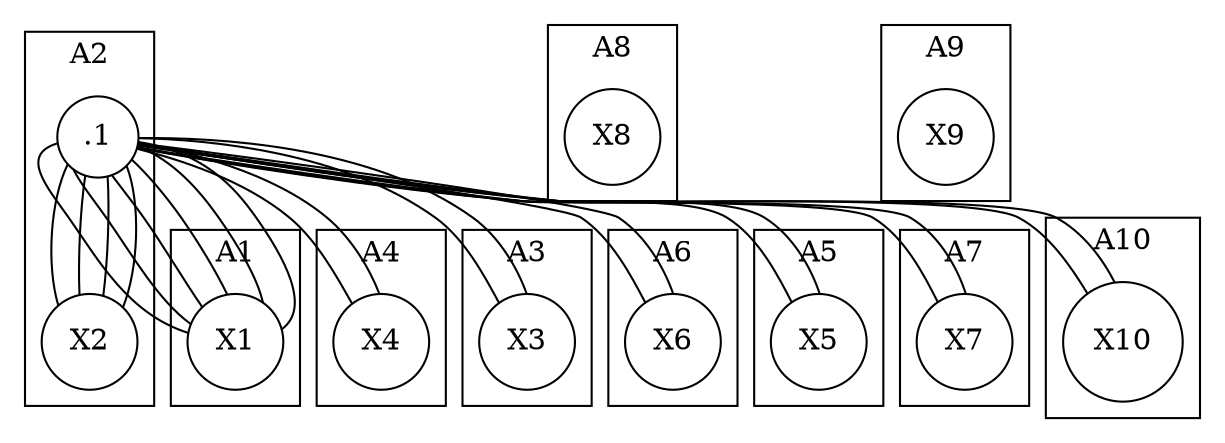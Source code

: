 graph {
	node [shape = "circle"];
	subgraph cluster_A2 {
		label = A2;
		X2.1;
	}
	subgraph cluster_A1 {
		label = A1;
		X1.1;
	}
	subgraph cluster_A4 {
		label = A4;
		X4.1;
	}
	subgraph cluster_A3 {
		label = A3;
		X3.1;
	}
	subgraph cluster_A6 {
		label = A6;
		X6.1;
	}
	subgraph cluster_A5 {
		label = A5;
		X5.1;
	}
	subgraph cluster_A8 {
		label = A8;
		X8.1;
	}
	subgraph cluster_A7 {
		label = A7;
		X7.1;
	}
	subgraph cluster_A10 {
		label = A10;
		X10.1;
	}
	subgraph cluster_A9 {
		label = A9;
		X9.1;
	}

	X6.1--X1.1;
	X6.1--X4.1;
	X6.1--X5.1;
	X4.1--X1.1;
	X4.1--X10.1;
	X7.1--X6.1;
	X7.1--X3.1;
	X7.1--X2.1;
	X7.1--X10.1;
	X9.1--X1.1;
	X9.1--X6.1;
	X9.1--X4.1;
	X9.1--X7.1;
	X9.1--X2.1;
	X9.1--X5.1;
	X8.1--X1.1;
	X8.1--X7.1;
	X3.1--X1.1;
	X3.1--X2.1;
	X10.1--X1.1;
	X5.1--X2.1;
	X5.1--X3.1;
}

